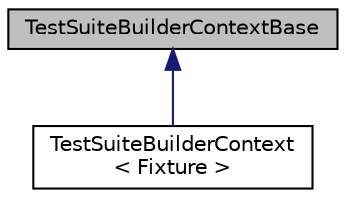 digraph "TestSuiteBuilderContextBase"
{
  edge [fontname="Helvetica",fontsize="10",labelfontname="Helvetica",labelfontsize="10"];
  node [fontname="Helvetica",fontsize="10",shape=record];
  Node0 [label="TestSuiteBuilderContextBase",height=0.2,width=0.4,color="black", fillcolor="grey75", style="filled", fontcolor="black"];
  Node0 -> Node1 [dir="back",color="midnightblue",fontsize="10",style="solid",fontname="Helvetica"];
  Node1 [label="TestSuiteBuilderContext\l\< Fixture \>",height=0.2,width=0.4,color="black", fillcolor="white", style="filled",URL="$class_test_suite_builder_context.html",tooltip="Type-sage context used when creating test suite in HelperMacros. "];
}
